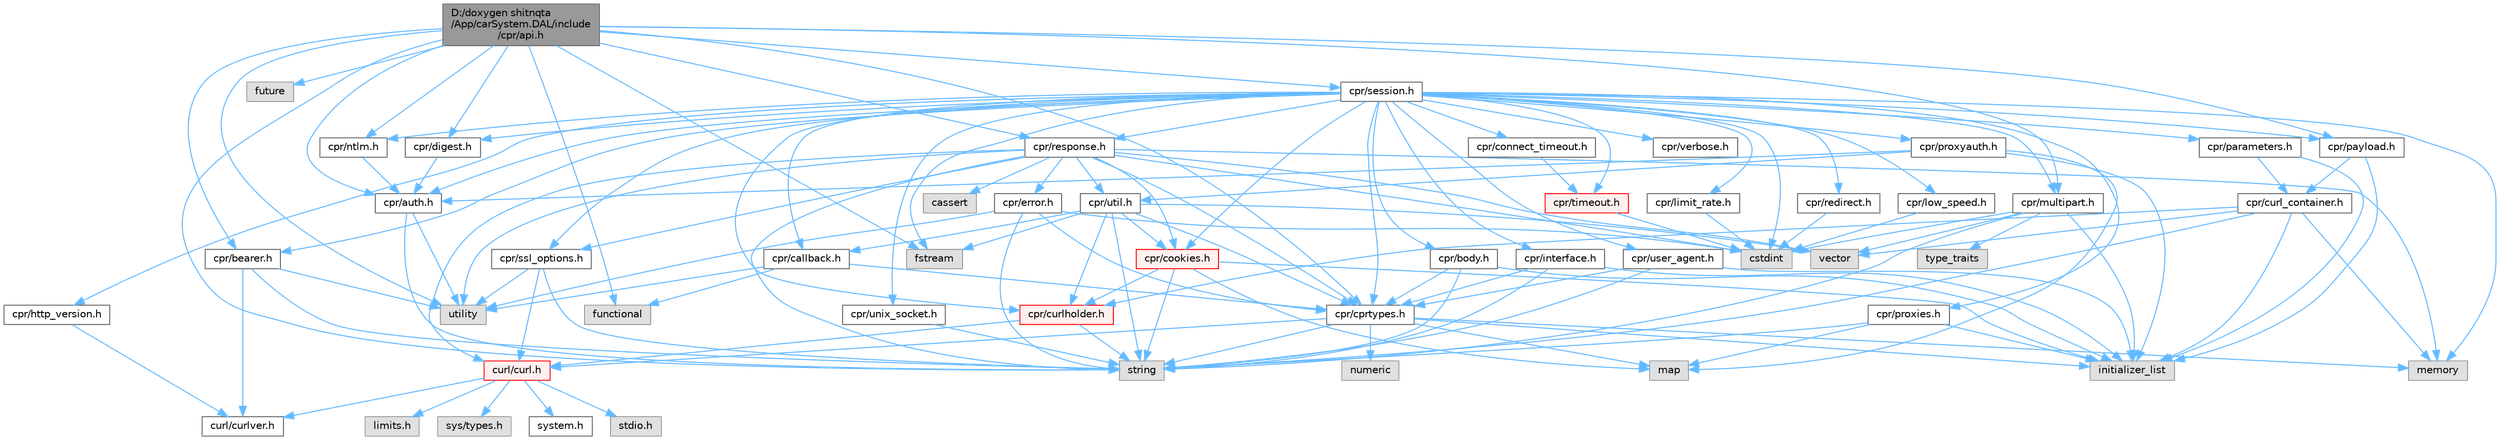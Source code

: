 digraph "D:/doxygen shitnqta/App/carSystem.DAL/include/cpr/api.h"
{
 // INTERACTIVE_SVG=YES
 // LATEX_PDF_SIZE
  bgcolor="transparent";
  edge [fontname=Helvetica,fontsize=10,labelfontname=Helvetica,labelfontsize=10];
  node [fontname=Helvetica,fontsize=10,shape=box,height=0.2,width=0.4];
  Node1 [id="Node000001",label="D:/doxygen shitnqta\l/App/carSystem.DAL/include\l/cpr/api.h",height=0.2,width=0.4,color="gray40", fillcolor="grey60", style="filled", fontcolor="black",tooltip=" "];
  Node1 -> Node2 [id="edge1_Node000001_Node000002",color="steelblue1",style="solid",tooltip=" "];
  Node2 [id="Node000002",label="fstream",height=0.2,width=0.4,color="grey60", fillcolor="#E0E0E0", style="filled",tooltip=" "];
  Node1 -> Node3 [id="edge2_Node000001_Node000003",color="steelblue1",style="solid",tooltip=" "];
  Node3 [id="Node000003",label="functional",height=0.2,width=0.4,color="grey60", fillcolor="#E0E0E0", style="filled",tooltip=" "];
  Node1 -> Node4 [id="edge3_Node000001_Node000004",color="steelblue1",style="solid",tooltip=" "];
  Node4 [id="Node000004",label="future",height=0.2,width=0.4,color="grey60", fillcolor="#E0E0E0", style="filled",tooltip=" "];
  Node1 -> Node5 [id="edge4_Node000001_Node000005",color="steelblue1",style="solid",tooltip=" "];
  Node5 [id="Node000005",label="string",height=0.2,width=0.4,color="grey60", fillcolor="#E0E0E0", style="filled",tooltip=" "];
  Node1 -> Node6 [id="edge5_Node000001_Node000006",color="steelblue1",style="solid",tooltip=" "];
  Node6 [id="Node000006",label="utility",height=0.2,width=0.4,color="grey60", fillcolor="#E0E0E0", style="filled",tooltip=" "];
  Node1 -> Node7 [id="edge6_Node000001_Node000007",color="steelblue1",style="solid",tooltip=" "];
  Node7 [id="Node000007",label="cpr/auth.h",height=0.2,width=0.4,color="grey40", fillcolor="white", style="filled",URL="$a00014.html",tooltip=" "];
  Node7 -> Node5 [id="edge7_Node000007_Node000005",color="steelblue1",style="solid",tooltip=" "];
  Node7 -> Node6 [id="edge8_Node000007_Node000006",color="steelblue1",style="solid",tooltip=" "];
  Node1 -> Node8 [id="edge9_Node000001_Node000008",color="steelblue1",style="solid",tooltip=" "];
  Node8 [id="Node000008",label="cpr/bearer.h",height=0.2,width=0.4,color="grey40", fillcolor="white", style="filled",URL="$a00017.html",tooltip=" "];
  Node8 -> Node5 [id="edge10_Node000008_Node000005",color="steelblue1",style="solid",tooltip=" "];
  Node8 -> Node9 [id="edge11_Node000008_Node000009",color="steelblue1",style="solid",tooltip=" "];
  Node9 [id="Node000009",label="curl/curlver.h",height=0.2,width=0.4,color="grey40", fillcolor="white", style="filled",URL="$a00116.html",tooltip=" "];
  Node8 -> Node6 [id="edge12_Node000008_Node000006",color="steelblue1",style="solid",tooltip=" "];
  Node1 -> Node10 [id="edge13_Node000001_Node000010",color="steelblue1",style="solid",tooltip=" "];
  Node10 [id="Node000010",label="cpr/cprtypes.h",height=0.2,width=0.4,color="grey40", fillcolor="white", style="filled",URL="$a00035.html",tooltip=" "];
  Node10 -> Node11 [id="edge14_Node000010_Node000011",color="steelblue1",style="solid",tooltip=" "];
  Node11 [id="Node000011",label="curl/curl.h",height=0.2,width=0.4,color="red", fillcolor="#FFF0F0", style="filled",URL="$a00113.html",tooltip=" "];
  Node11 -> Node9 [id="edge15_Node000011_Node000009",color="steelblue1",style="solid",tooltip=" "];
  Node11 -> Node12 [id="edge16_Node000011_Node000012",color="steelblue1",style="solid",tooltip=" "];
  Node12 [id="Node000012",label="system.h",height=0.2,width=0.4,color="grey40", fillcolor="white", style="filled",URL="$a00134.html",tooltip=" "];
  Node11 -> Node13 [id="edge17_Node000011_Node000013",color="steelblue1",style="solid",tooltip=" "];
  Node13 [id="Node000013",label="stdio.h",height=0.2,width=0.4,color="grey60", fillcolor="#E0E0E0", style="filled",tooltip=" "];
  Node11 -> Node14 [id="edge18_Node000011_Node000014",color="steelblue1",style="solid",tooltip=" "];
  Node14 [id="Node000014",label="limits.h",height=0.2,width=0.4,color="grey60", fillcolor="#E0E0E0", style="filled",tooltip=" "];
  Node11 -> Node15 [id="edge19_Node000011_Node000015",color="steelblue1",style="solid",tooltip=" "];
  Node15 [id="Node000015",label="sys/types.h",height=0.2,width=0.4,color="grey60", fillcolor="#E0E0E0", style="filled",tooltip=" "];
  Node10 -> Node23 [id="edge20_Node000010_Node000023",color="steelblue1",style="solid",tooltip=" "];
  Node23 [id="Node000023",label="initializer_list",height=0.2,width=0.4,color="grey60", fillcolor="#E0E0E0", style="filled",tooltip=" "];
  Node10 -> Node24 [id="edge21_Node000010_Node000024",color="steelblue1",style="solid",tooltip=" "];
  Node24 [id="Node000024",label="map",height=0.2,width=0.4,color="grey60", fillcolor="#E0E0E0", style="filled",tooltip=" "];
  Node10 -> Node25 [id="edge22_Node000010_Node000025",color="steelblue1",style="solid",tooltip=" "];
  Node25 [id="Node000025",label="memory",height=0.2,width=0.4,color="grey60", fillcolor="#E0E0E0", style="filled",tooltip=" "];
  Node10 -> Node26 [id="edge23_Node000010_Node000026",color="steelblue1",style="solid",tooltip=" "];
  Node26 [id="Node000026",label="numeric",height=0.2,width=0.4,color="grey60", fillcolor="#E0E0E0", style="filled",tooltip=" "];
  Node10 -> Node5 [id="edge24_Node000010_Node000005",color="steelblue1",style="solid",tooltip=" "];
  Node1 -> Node27 [id="edge25_Node000001_Node000027",color="steelblue1",style="solid",tooltip=" "];
  Node27 [id="Node000027",label="cpr/digest.h",height=0.2,width=0.4,color="grey40", fillcolor="white", style="filled",URL="$a00047.html",tooltip=" "];
  Node27 -> Node7 [id="edge26_Node000027_Node000007",color="steelblue1",style="solid",tooltip=" "];
  Node1 -> Node28 [id="edge27_Node000001_Node000028",color="steelblue1",style="solid",tooltip=" "];
  Node28 [id="Node000028",label="cpr/multipart.h",height=0.2,width=0.4,color="grey40", fillcolor="white", style="filled",URL="$a00065.html",tooltip=" "];
  Node28 -> Node29 [id="edge28_Node000028_Node000029",color="steelblue1",style="solid",tooltip=" "];
  Node29 [id="Node000029",label="cstdint",height=0.2,width=0.4,color="grey60", fillcolor="#E0E0E0", style="filled",tooltip=" "];
  Node28 -> Node23 [id="edge29_Node000028_Node000023",color="steelblue1",style="solid",tooltip=" "];
  Node28 -> Node5 [id="edge30_Node000028_Node000005",color="steelblue1",style="solid",tooltip=" "];
  Node28 -> Node30 [id="edge31_Node000028_Node000030",color="steelblue1",style="solid",tooltip=" "];
  Node30 [id="Node000030",label="type_traits",height=0.2,width=0.4,color="grey60", fillcolor="#E0E0E0", style="filled",tooltip=" "];
  Node28 -> Node31 [id="edge32_Node000028_Node000031",color="steelblue1",style="solid",tooltip=" "];
  Node31 [id="Node000031",label="vector",height=0.2,width=0.4,color="grey60", fillcolor="#E0E0E0", style="filled",tooltip=" "];
  Node1 -> Node32 [id="edge33_Node000001_Node000032",color="steelblue1",style="solid",tooltip=" "];
  Node32 [id="Node000032",label="cpr/ntlm.h",height=0.2,width=0.4,color="grey40", fillcolor="white", style="filled",URL="$a00068.html",tooltip=" "];
  Node32 -> Node7 [id="edge34_Node000032_Node000007",color="steelblue1",style="solid",tooltip=" "];
  Node1 -> Node33 [id="edge35_Node000001_Node000033",color="steelblue1",style="solid",tooltip=" "];
  Node33 [id="Node000033",label="cpr/payload.h",height=0.2,width=0.4,color="grey40", fillcolor="white", style="filled",URL="$a00074.html",tooltip=" "];
  Node33 -> Node23 [id="edge36_Node000033_Node000023",color="steelblue1",style="solid",tooltip=" "];
  Node33 -> Node34 [id="edge37_Node000033_Node000034",color="steelblue1",style="solid",tooltip=" "];
  Node34 [id="Node000034",label="cpr/curl_container.h",height=0.2,width=0.4,color="grey40", fillcolor="white", style="filled",URL="$a00044.html",tooltip=" "];
  Node34 -> Node23 [id="edge38_Node000034_Node000023",color="steelblue1",style="solid",tooltip=" "];
  Node34 -> Node25 [id="edge39_Node000034_Node000025",color="steelblue1",style="solid",tooltip=" "];
  Node34 -> Node5 [id="edge40_Node000034_Node000005",color="steelblue1",style="solid",tooltip=" "];
  Node34 -> Node31 [id="edge41_Node000034_Node000031",color="steelblue1",style="solid",tooltip=" "];
  Node34 -> Node35 [id="edge42_Node000034_Node000035",color="steelblue1",style="solid",tooltip=" "];
  Node35 [id="Node000035",label="cpr/curlholder.h",height=0.2,width=0.4,color="red", fillcolor="#FFF0F0", style="filled",URL="$a00041.html",tooltip=" "];
  Node35 -> Node5 [id="edge43_Node000035_Node000005",color="steelblue1",style="solid",tooltip=" "];
  Node35 -> Node11 [id="edge44_Node000035_Node000011",color="steelblue1",style="solid",tooltip=" "];
  Node1 -> Node38 [id="edge45_Node000001_Node000038",color="steelblue1",style="solid",tooltip=" "];
  Node38 [id="Node000038",label="cpr/response.h",height=0.2,width=0.4,color="grey40", fillcolor="white", style="filled",URL="$a00086.html",tooltip=" "];
  Node38 -> Node39 [id="edge46_Node000038_Node000039",color="steelblue1",style="solid",tooltip=" "];
  Node39 [id="Node000039",label="cassert",height=0.2,width=0.4,color="grey60", fillcolor="#E0E0E0", style="filled",tooltip=" "];
  Node38 -> Node29 [id="edge47_Node000038_Node000029",color="steelblue1",style="solid",tooltip=" "];
  Node38 -> Node11 [id="edge48_Node000038_Node000011",color="steelblue1",style="solid",tooltip=" "];
  Node38 -> Node25 [id="edge49_Node000038_Node000025",color="steelblue1",style="solid",tooltip=" "];
  Node38 -> Node5 [id="edge50_Node000038_Node000005",color="steelblue1",style="solid",tooltip=" "];
  Node38 -> Node6 [id="edge51_Node000038_Node000006",color="steelblue1",style="solid",tooltip=" "];
  Node38 -> Node31 [id="edge52_Node000038_Node000031",color="steelblue1",style="solid",tooltip=" "];
  Node38 -> Node40 [id="edge53_Node000038_Node000040",color="steelblue1",style="solid",tooltip=" "];
  Node40 [id="Node000040",label="cpr/cookies.h",height=0.2,width=0.4,color="red", fillcolor="#FFF0F0", style="filled",URL="$a00029.html",tooltip=" "];
  Node40 -> Node35 [id="edge54_Node000040_Node000035",color="steelblue1",style="solid",tooltip=" "];
  Node40 -> Node23 [id="edge55_Node000040_Node000023",color="steelblue1",style="solid",tooltip=" "];
  Node40 -> Node24 [id="edge56_Node000040_Node000024",color="steelblue1",style="solid",tooltip=" "];
  Node40 -> Node5 [id="edge57_Node000040_Node000005",color="steelblue1",style="solid",tooltip=" "];
  Node38 -> Node10 [id="edge58_Node000038_Node000010",color="steelblue1",style="solid",tooltip=" "];
  Node38 -> Node42 [id="edge59_Node000038_Node000042",color="steelblue1",style="solid",tooltip=" "];
  Node42 [id="Node000042",label="cpr/error.h",height=0.2,width=0.4,color="grey40", fillcolor="white", style="filled",URL="$a00050.html",tooltip=" "];
  Node42 -> Node29 [id="edge60_Node000042_Node000029",color="steelblue1",style="solid",tooltip=" "];
  Node42 -> Node5 [id="edge61_Node000042_Node000005",color="steelblue1",style="solid",tooltip=" "];
  Node42 -> Node10 [id="edge62_Node000042_Node000010",color="steelblue1",style="solid",tooltip=" "];
  Node42 -> Node6 [id="edge63_Node000042_Node000006",color="steelblue1",style="solid",tooltip=" "];
  Node38 -> Node43 [id="edge64_Node000038_Node000043",color="steelblue1",style="solid",tooltip=" "];
  Node43 [id="Node000043",label="cpr/ssl_options.h",height=0.2,width=0.4,color="grey40", fillcolor="white", style="filled",URL="$a00092.html",tooltip=" "];
  Node43 -> Node5 [id="edge65_Node000043_Node000005",color="steelblue1",style="solid",tooltip=" "];
  Node43 -> Node11 [id="edge66_Node000043_Node000011",color="steelblue1",style="solid",tooltip=" "];
  Node43 -> Node6 [id="edge67_Node000043_Node000006",color="steelblue1",style="solid",tooltip=" "];
  Node38 -> Node44 [id="edge68_Node000038_Node000044",color="steelblue1",style="solid",tooltip=" "];
  Node44 [id="Node000044",label="cpr/util.h",height=0.2,width=0.4,color="grey40", fillcolor="white", style="filled",URL="$a00107.html",tooltip=" "];
  Node44 -> Node2 [id="edge69_Node000044_Node000002",color="steelblue1",style="solid",tooltip=" "];
  Node44 -> Node5 [id="edge70_Node000044_Node000005",color="steelblue1",style="solid",tooltip=" "];
  Node44 -> Node31 [id="edge71_Node000044_Node000031",color="steelblue1",style="solid",tooltip=" "];
  Node44 -> Node45 [id="edge72_Node000044_Node000045",color="steelblue1",style="solid",tooltip=" "];
  Node45 [id="Node000045",label="cpr/callback.h",height=0.2,width=0.4,color="grey40", fillcolor="white", style="filled",URL="$a00023.html",tooltip=" "];
  Node45 -> Node10 [id="edge73_Node000045_Node000010",color="steelblue1",style="solid",tooltip=" "];
  Node45 -> Node3 [id="edge74_Node000045_Node000003",color="steelblue1",style="solid",tooltip=" "];
  Node45 -> Node6 [id="edge75_Node000045_Node000006",color="steelblue1",style="solid",tooltip=" "];
  Node44 -> Node40 [id="edge76_Node000044_Node000040",color="steelblue1",style="solid",tooltip=" "];
  Node44 -> Node10 [id="edge77_Node000044_Node000010",color="steelblue1",style="solid",tooltip=" "];
  Node44 -> Node35 [id="edge78_Node000044_Node000035",color="steelblue1",style="solid",tooltip=" "];
  Node1 -> Node46 [id="edge79_Node000001_Node000046",color="steelblue1",style="solid",tooltip=" "];
  Node46 [id="Node000046",label="cpr/session.h",height=0.2,width=0.4,color="grey40", fillcolor="white", style="filled",URL="$a00089.html",tooltip=" "];
  Node46 -> Node29 [id="edge80_Node000046_Node000029",color="steelblue1",style="solid",tooltip=" "];
  Node46 -> Node2 [id="edge81_Node000046_Node000002",color="steelblue1",style="solid",tooltip=" "];
  Node46 -> Node25 [id="edge82_Node000046_Node000025",color="steelblue1",style="solid",tooltip=" "];
  Node46 -> Node7 [id="edge83_Node000046_Node000007",color="steelblue1",style="solid",tooltip=" "];
  Node46 -> Node8 [id="edge84_Node000046_Node000008",color="steelblue1",style="solid",tooltip=" "];
  Node46 -> Node47 [id="edge85_Node000046_Node000047",color="steelblue1",style="solid",tooltip=" "];
  Node47 [id="Node000047",label="cpr/body.h",height=0.2,width=0.4,color="grey40", fillcolor="white", style="filled",URL="$a00020.html",tooltip=" "];
  Node47 -> Node23 [id="edge86_Node000047_Node000023",color="steelblue1",style="solid",tooltip=" "];
  Node47 -> Node5 [id="edge87_Node000047_Node000005",color="steelblue1",style="solid",tooltip=" "];
  Node47 -> Node10 [id="edge88_Node000047_Node000010",color="steelblue1",style="solid",tooltip=" "];
  Node46 -> Node45 [id="edge89_Node000046_Node000045",color="steelblue1",style="solid",tooltip=" "];
  Node46 -> Node48 [id="edge90_Node000046_Node000048",color="steelblue1",style="solid",tooltip=" "];
  Node48 [id="Node000048",label="cpr/connect_timeout.h",height=0.2,width=0.4,color="grey40", fillcolor="white", style="filled",URL="$a00026.html",tooltip=" "];
  Node48 -> Node49 [id="edge91_Node000048_Node000049",color="steelblue1",style="solid",tooltip=" "];
  Node49 [id="Node000049",label="cpr/timeout.h",height=0.2,width=0.4,color="red", fillcolor="#FFF0F0", style="filled",URL="$a00098.html",tooltip=" "];
  Node49 -> Node29 [id="edge92_Node000049_Node000029",color="steelblue1",style="solid",tooltip=" "];
  Node46 -> Node40 [id="edge93_Node000046_Node000040",color="steelblue1",style="solid",tooltip=" "];
  Node46 -> Node10 [id="edge94_Node000046_Node000010",color="steelblue1",style="solid",tooltip=" "];
  Node46 -> Node35 [id="edge95_Node000046_Node000035",color="steelblue1",style="solid",tooltip=" "];
  Node46 -> Node27 [id="edge96_Node000046_Node000027",color="steelblue1",style="solid",tooltip=" "];
  Node46 -> Node51 [id="edge97_Node000046_Node000051",color="steelblue1",style="solid",tooltip=" "];
  Node51 [id="Node000051",label="cpr/http_version.h",height=0.2,width=0.4,color="grey40", fillcolor="white", style="filled",URL="$a00053.html",tooltip=" "];
  Node51 -> Node9 [id="edge98_Node000051_Node000009",color="steelblue1",style="solid",tooltip=" "];
  Node46 -> Node52 [id="edge99_Node000046_Node000052",color="steelblue1",style="solid",tooltip=" "];
  Node52 [id="Node000052",label="cpr/interface.h",height=0.2,width=0.4,color="grey40", fillcolor="white", style="filled",URL="$a00056.html",tooltip=" "];
  Node52 -> Node23 [id="edge100_Node000052_Node000023",color="steelblue1",style="solid",tooltip=" "];
  Node52 -> Node5 [id="edge101_Node000052_Node000005",color="steelblue1",style="solid",tooltip=" "];
  Node52 -> Node10 [id="edge102_Node000052_Node000010",color="steelblue1",style="solid",tooltip=" "];
  Node46 -> Node53 [id="edge103_Node000046_Node000053",color="steelblue1",style="solid",tooltip=" "];
  Node53 [id="Node000053",label="cpr/limit_rate.h",height=0.2,width=0.4,color="grey40", fillcolor="white", style="filled",URL="$a00059.html",tooltip=" "];
  Node53 -> Node29 [id="edge104_Node000053_Node000029",color="steelblue1",style="solid",tooltip=" "];
  Node46 -> Node54 [id="edge105_Node000046_Node000054",color="steelblue1",style="solid",tooltip=" "];
  Node54 [id="Node000054",label="cpr/low_speed.h",height=0.2,width=0.4,color="grey40", fillcolor="white", style="filled",URL="$a00062.html",tooltip=" "];
  Node54 -> Node29 [id="edge106_Node000054_Node000029",color="steelblue1",style="solid",tooltip=" "];
  Node46 -> Node28 [id="edge107_Node000046_Node000028",color="steelblue1",style="solid",tooltip=" "];
  Node46 -> Node32 [id="edge108_Node000046_Node000032",color="steelblue1",style="solid",tooltip=" "];
  Node46 -> Node55 [id="edge109_Node000046_Node000055",color="steelblue1",style="solid",tooltip=" "];
  Node55 [id="Node000055",label="cpr/parameters.h",height=0.2,width=0.4,color="grey40", fillcolor="white", style="filled",URL="$a00071.html",tooltip=" "];
  Node55 -> Node23 [id="edge110_Node000055_Node000023",color="steelblue1",style="solid",tooltip=" "];
  Node55 -> Node34 [id="edge111_Node000055_Node000034",color="steelblue1",style="solid",tooltip=" "];
  Node46 -> Node33 [id="edge112_Node000046_Node000033",color="steelblue1",style="solid",tooltip=" "];
  Node46 -> Node56 [id="edge113_Node000046_Node000056",color="steelblue1",style="solid",tooltip=" "];
  Node56 [id="Node000056",label="cpr/proxies.h",height=0.2,width=0.4,color="grey40", fillcolor="white", style="filled",URL="$a00077.html",tooltip=" "];
  Node56 -> Node23 [id="edge114_Node000056_Node000023",color="steelblue1",style="solid",tooltip=" "];
  Node56 -> Node24 [id="edge115_Node000056_Node000024",color="steelblue1",style="solid",tooltip=" "];
  Node56 -> Node5 [id="edge116_Node000056_Node000005",color="steelblue1",style="solid",tooltip=" "];
  Node46 -> Node57 [id="edge117_Node000046_Node000057",color="steelblue1",style="solid",tooltip=" "];
  Node57 [id="Node000057",label="cpr/proxyauth.h",height=0.2,width=0.4,color="grey40", fillcolor="white", style="filled",URL="$a00080.html",tooltip=" "];
  Node57 -> Node23 [id="edge118_Node000057_Node000023",color="steelblue1",style="solid",tooltip=" "];
  Node57 -> Node24 [id="edge119_Node000057_Node000024",color="steelblue1",style="solid",tooltip=" "];
  Node57 -> Node7 [id="edge120_Node000057_Node000007",color="steelblue1",style="solid",tooltip=" "];
  Node57 -> Node44 [id="edge121_Node000057_Node000044",color="steelblue1",style="solid",tooltip=" "];
  Node46 -> Node58 [id="edge122_Node000046_Node000058",color="steelblue1",style="solid",tooltip=" "];
  Node58 [id="Node000058",label="cpr/redirect.h",height=0.2,width=0.4,color="grey40", fillcolor="white", style="filled",URL="$a00083.html",tooltip=" "];
  Node58 -> Node29 [id="edge123_Node000058_Node000029",color="steelblue1",style="solid",tooltip=" "];
  Node46 -> Node38 [id="edge124_Node000046_Node000038",color="steelblue1",style="solid",tooltip=" "];
  Node46 -> Node43 [id="edge125_Node000046_Node000043",color="steelblue1",style="solid",tooltip=" "];
  Node46 -> Node49 [id="edge126_Node000046_Node000049",color="steelblue1",style="solid",tooltip=" "];
  Node46 -> Node59 [id="edge127_Node000046_Node000059",color="steelblue1",style="solid",tooltip=" "];
  Node59 [id="Node000059",label="cpr/unix_socket.h",height=0.2,width=0.4,color="grey40", fillcolor="white", style="filled",URL="$a00101.html",tooltip=" "];
  Node59 -> Node5 [id="edge128_Node000059_Node000005",color="steelblue1",style="solid",tooltip=" "];
  Node46 -> Node60 [id="edge129_Node000046_Node000060",color="steelblue1",style="solid",tooltip=" "];
  Node60 [id="Node000060",label="cpr/user_agent.h",height=0.2,width=0.4,color="grey40", fillcolor="white", style="filled",URL="$a00104.html",tooltip=" "];
  Node60 -> Node23 [id="edge130_Node000060_Node000023",color="steelblue1",style="solid",tooltip=" "];
  Node60 -> Node5 [id="edge131_Node000060_Node000005",color="steelblue1",style="solid",tooltip=" "];
  Node60 -> Node10 [id="edge132_Node000060_Node000010",color="steelblue1",style="solid",tooltip=" "];
  Node46 -> Node61 [id="edge133_Node000046_Node000061",color="steelblue1",style="solid",tooltip=" "];
  Node61 [id="Node000061",label="cpr/verbose.h",height=0.2,width=0.4,color="grey40", fillcolor="white", style="filled",URL="$a00110.html",tooltip=" "];
}
